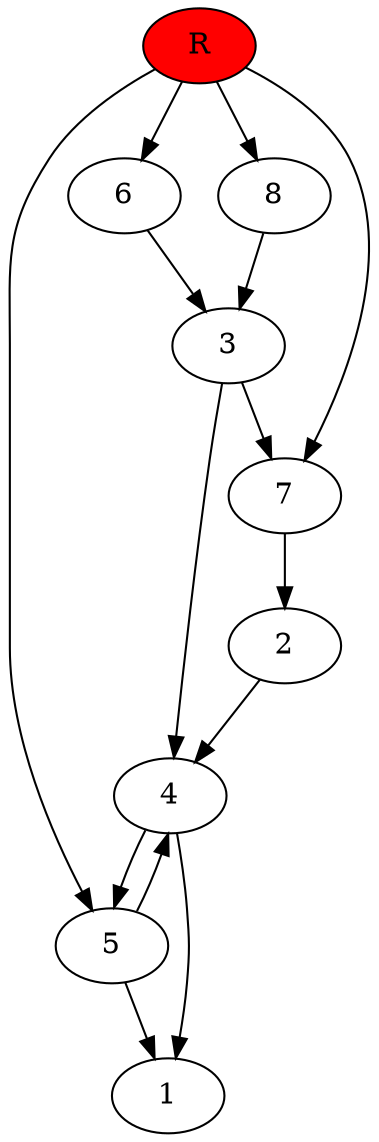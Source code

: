 digraph prb25557 {
	1
	2
	3
	4
	5
	6
	7
	8
	R [fillcolor="#ff0000" style=filled]
	2 -> 4
	3 -> 4
	3 -> 7
	4 -> 1
	4 -> 5
	5 -> 1
	5 -> 4
	6 -> 3
	7 -> 2
	8 -> 3
	R -> 5
	R -> 6
	R -> 7
	R -> 8
}
